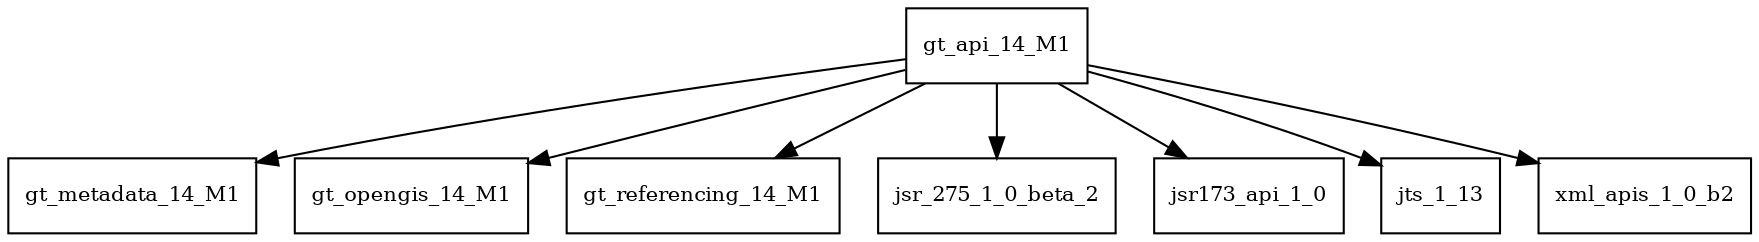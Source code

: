 digraph gt_api_14_M1_dependencies {
  node [shape = box, fontsize=10.0];
  gt_api_14_M1 -> gt_metadata_14_M1;
  gt_api_14_M1 -> gt_opengis_14_M1;
  gt_api_14_M1 -> gt_referencing_14_M1;
  gt_api_14_M1 -> jsr_275_1_0_beta_2;
  gt_api_14_M1 -> jsr173_api_1_0;
  gt_api_14_M1 -> jts_1_13;
  gt_api_14_M1 -> xml_apis_1_0_b2;
}
